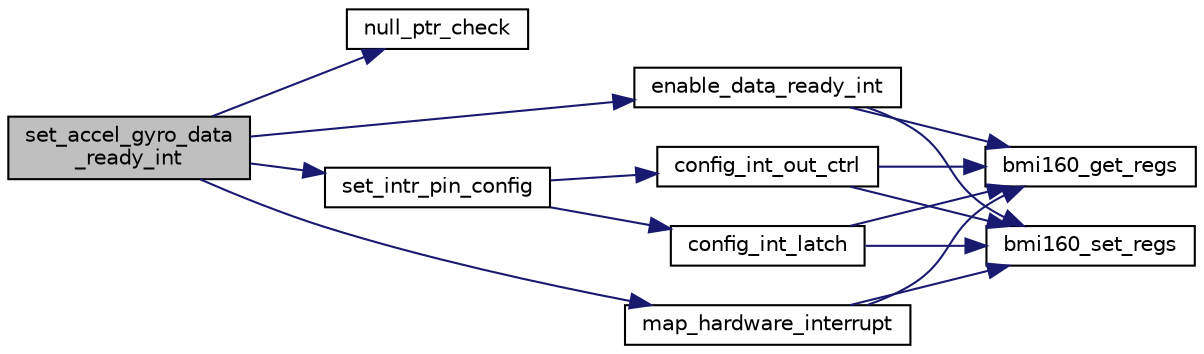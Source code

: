 digraph "set_accel_gyro_data_ready_int"
{
  edge [fontname="Helvetica",fontsize="10",labelfontname="Helvetica",labelfontsize="10"];
  node [fontname="Helvetica",fontsize="10",shape=record];
  rankdir="LR";
  Node1 [label="set_accel_gyro_data\l_ready_int",height=0.2,width=0.4,color="black", fillcolor="grey75", style="filled", fontcolor="black"];
  Node1 -> Node2 [color="midnightblue",fontsize="10",style="solid",fontname="Helvetica"];
  Node2 [label="null_ptr_check",height=0.2,width=0.4,color="black", fillcolor="white", style="filled",URL="$bmi160_8c.html#a7c59ba614abc7775f4bfcf6bf6dc3f0e",tooltip="This API is used to validate the device structure pointer for null conditions. "];
  Node1 -> Node3 [color="midnightblue",fontsize="10",style="solid",fontname="Helvetica"];
  Node3 [label="enable_data_ready_int",height=0.2,width=0.4,color="black", fillcolor="white", style="filled",URL="$bmi160_8c.html#a2b8bcc4b9047b0b46139d396a065bf35",tooltip="This API enable the data ready interrupt. "];
  Node3 -> Node4 [color="midnightblue",fontsize="10",style="solid",fontname="Helvetica"];
  Node4 [label="bmi160_get_regs",height=0.2,width=0.4,color="black", fillcolor="white", style="filled",URL="$bmi160_8c.html#a9bebc4a575526f49e625a87de9478e04",tooltip="This API reads the data from the given register address of sensor. "];
  Node3 -> Node5 [color="midnightblue",fontsize="10",style="solid",fontname="Helvetica"];
  Node5 [label="bmi160_set_regs",height=0.2,width=0.4,color="black", fillcolor="white", style="filled",URL="$bmi160_8c.html#a5bea435582a9fdb2c331f64b61e0d6c5",tooltip="This API writes the given data to the register address of sensor. "];
  Node1 -> Node6 [color="midnightblue",fontsize="10",style="solid",fontname="Helvetica"];
  Node6 [label="set_intr_pin_config",height=0.2,width=0.4,color="black", fillcolor="white", style="filled",URL="$bmi160_8c.html#ac8c8fb9cab8826a3dd5da5f1caff0be6",tooltip="This API configures the pins to fire the interrupt signal when it occurs. "];
  Node6 -> Node7 [color="midnightblue",fontsize="10",style="solid",fontname="Helvetica"];
  Node7 [label="config_int_out_ctrl",height=0.2,width=0.4,color="black", fillcolor="white", style="filled",URL="$bmi160_8c.html#adfdf621d43c30d1725e3b0d90121897b",tooltip="This API configure the behavioural setting of interrupt pin. "];
  Node7 -> Node4 [color="midnightblue",fontsize="10",style="solid",fontname="Helvetica"];
  Node7 -> Node5 [color="midnightblue",fontsize="10",style="solid",fontname="Helvetica"];
  Node6 -> Node8 [color="midnightblue",fontsize="10",style="solid",fontname="Helvetica"];
  Node8 [label="config_int_latch",height=0.2,width=0.4,color="black", fillcolor="white", style="filled",URL="$bmi160_8c.html#aa35edab511d1366601fa47a0b9632a6b",tooltip="This API configure the mode(input enable, latch or non-latch) of interrupt pin. "];
  Node8 -> Node4 [color="midnightblue",fontsize="10",style="solid",fontname="Helvetica"];
  Node8 -> Node5 [color="midnightblue",fontsize="10",style="solid",fontname="Helvetica"];
  Node1 -> Node9 [color="midnightblue",fontsize="10",style="solid",fontname="Helvetica"];
  Node9 [label="map_hardware_interrupt",height=0.2,width=0.4,color="black", fillcolor="white", style="filled",URL="$bmi160_8c.html#ab4fd2f4891ec099638d53859ad880e57",tooltip="This API is used to map/unmap the Dataready(Accel & Gyro), FIFO full and FIFO watermark interrupt..."];
  Node9 -> Node4 [color="midnightblue",fontsize="10",style="solid",fontname="Helvetica"];
  Node9 -> Node5 [color="midnightblue",fontsize="10",style="solid",fontname="Helvetica"];
}
